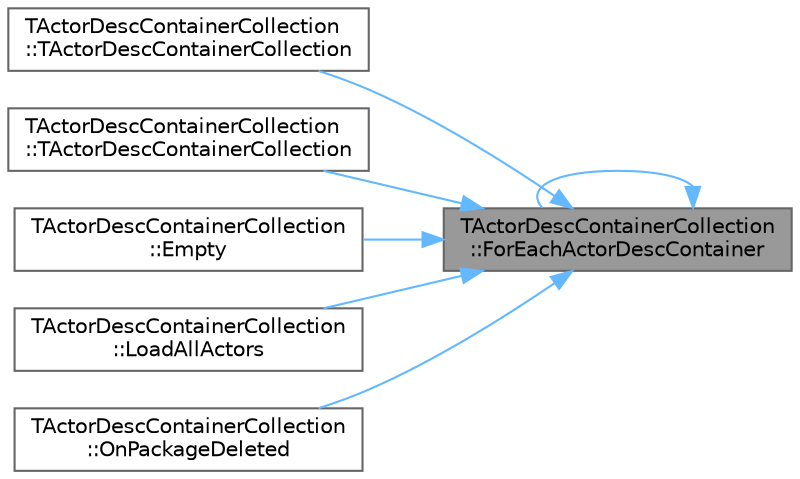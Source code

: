 digraph "TActorDescContainerCollection::ForEachActorDescContainer"
{
 // INTERACTIVE_SVG=YES
 // LATEX_PDF_SIZE
  bgcolor="transparent";
  edge [fontname=Helvetica,fontsize=10,labelfontname=Helvetica,labelfontsize=10];
  node [fontname=Helvetica,fontsize=10,shape=box,height=0.2,width=0.4];
  rankdir="RL";
  Node1 [id="Node000001",label="TActorDescContainerCollection\l::ForEachActorDescContainer",height=0.2,width=0.4,color="gray40", fillcolor="grey60", style="filled", fontcolor="black",tooltip=" "];
  Node1 -> Node2 [id="edge1_Node000001_Node000002",dir="back",color="steelblue1",style="solid",tooltip=" "];
  Node2 [id="Node000002",label="TActorDescContainerCollection\l::TActorDescContainerCollection",height=0.2,width=0.4,color="grey40", fillcolor="white", style="filled",URL="$d6/d66/classTActorDescContainerCollection.html#a88e93f73606a97ca07e0513759ac72f4",tooltip=" "];
  Node1 -> Node3 [id="edge2_Node000001_Node000003",dir="back",color="steelblue1",style="solid",tooltip=" "];
  Node3 [id="Node000003",label="TActorDescContainerCollection\l::TActorDescContainerCollection",height=0.2,width=0.4,color="grey40", fillcolor="white", style="filled",URL="$d6/d66/classTActorDescContainerCollection.html#a751b2d02ed9879f7fa378688ccf8a1d2",tooltip=" "];
  Node1 -> Node4 [id="edge3_Node000001_Node000004",dir="back",color="steelblue1",style="solid",tooltip=" "];
  Node4 [id="Node000004",label="TActorDescContainerCollection\l::Empty",height=0.2,width=0.4,color="grey40", fillcolor="white", style="filled",URL="$d6/d66/classTActorDescContainerCollection.html#a6cb4bc3b4558827ffd81c0d37f695bf2",tooltip=" "];
  Node1 -> Node1 [id="edge4_Node000001_Node000001",dir="back",color="steelblue1",style="solid",tooltip=" "];
  Node1 -> Node5 [id="edge5_Node000001_Node000005",dir="back",color="steelblue1",style="solid",tooltip=" "];
  Node5 [id="Node000005",label="TActorDescContainerCollection\l::LoadAllActors",height=0.2,width=0.4,color="grey40", fillcolor="white", style="filled",URL="$d6/d66/classTActorDescContainerCollection.html#ac34fe66818c5829560b892030f933211",tooltip=" "];
  Node1 -> Node6 [id="edge6_Node000001_Node000006",dir="back",color="steelblue1",style="solid",tooltip=" "];
  Node6 [id="Node000006",label="TActorDescContainerCollection\l::OnPackageDeleted",height=0.2,width=0.4,color="grey40", fillcolor="white", style="filled",URL="$d6/d66/classTActorDescContainerCollection.html#a100624321b21dbe456eef60b3bd5d4f9",tooltip=" "];
}
